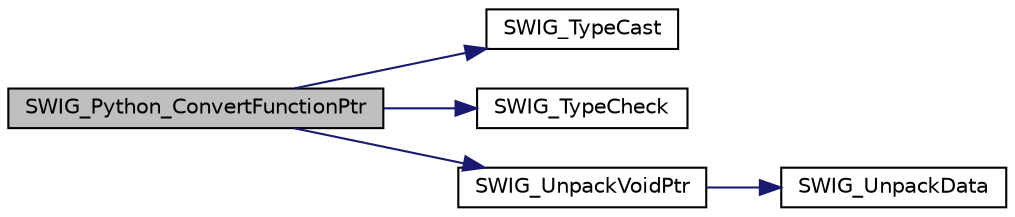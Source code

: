 digraph "SWIG_Python_ConvertFunctionPtr"
{
 // LATEX_PDF_SIZE
  edge [fontname="Helvetica",fontsize="10",labelfontname="Helvetica",labelfontsize="10"];
  node [fontname="Helvetica",fontsize="10",shape=record];
  rankdir="LR";
  Node1 [label="SWIG_Python_ConvertFunctionPtr",height=0.2,width=0.4,color="black", fillcolor="grey75", style="filled", fontcolor="black",tooltip=" "];
  Node1 -> Node2 [color="midnightblue",fontsize="10",style="solid",fontname="Helvetica"];
  Node2 [label="SWIG_TypeCast",height=0.2,width=0.4,color="black", fillcolor="white", style="filled",URL="$de/d48/swig__runtime_8h.html#afffa0f94d47fd5cdf487592e5541c61a",tooltip=" "];
  Node1 -> Node3 [color="midnightblue",fontsize="10",style="solid",fontname="Helvetica"];
  Node3 [label="SWIG_TypeCheck",height=0.2,width=0.4,color="black", fillcolor="white", style="filled",URL="$de/d48/swig__runtime_8h.html#ac1dbd2df27970f40895c52f0f0f1e47c",tooltip=" "];
  Node1 -> Node4 [color="midnightblue",fontsize="10",style="solid",fontname="Helvetica"];
  Node4 [label="SWIG_UnpackVoidPtr",height=0.2,width=0.4,color="black", fillcolor="white", style="filled",URL="$de/d48/swig__runtime_8h.html#a5de83b7bb4a7b529efc5d11ba9a0f3d0",tooltip=" "];
  Node4 -> Node5 [color="midnightblue",fontsize="10",style="solid",fontname="Helvetica"];
  Node5 [label="SWIG_UnpackData",height=0.2,width=0.4,color="black", fillcolor="white", style="filled",URL="$de/d48/swig__runtime_8h.html#a737f157f6af483c5bba403459e9e8351",tooltip=" "];
}
